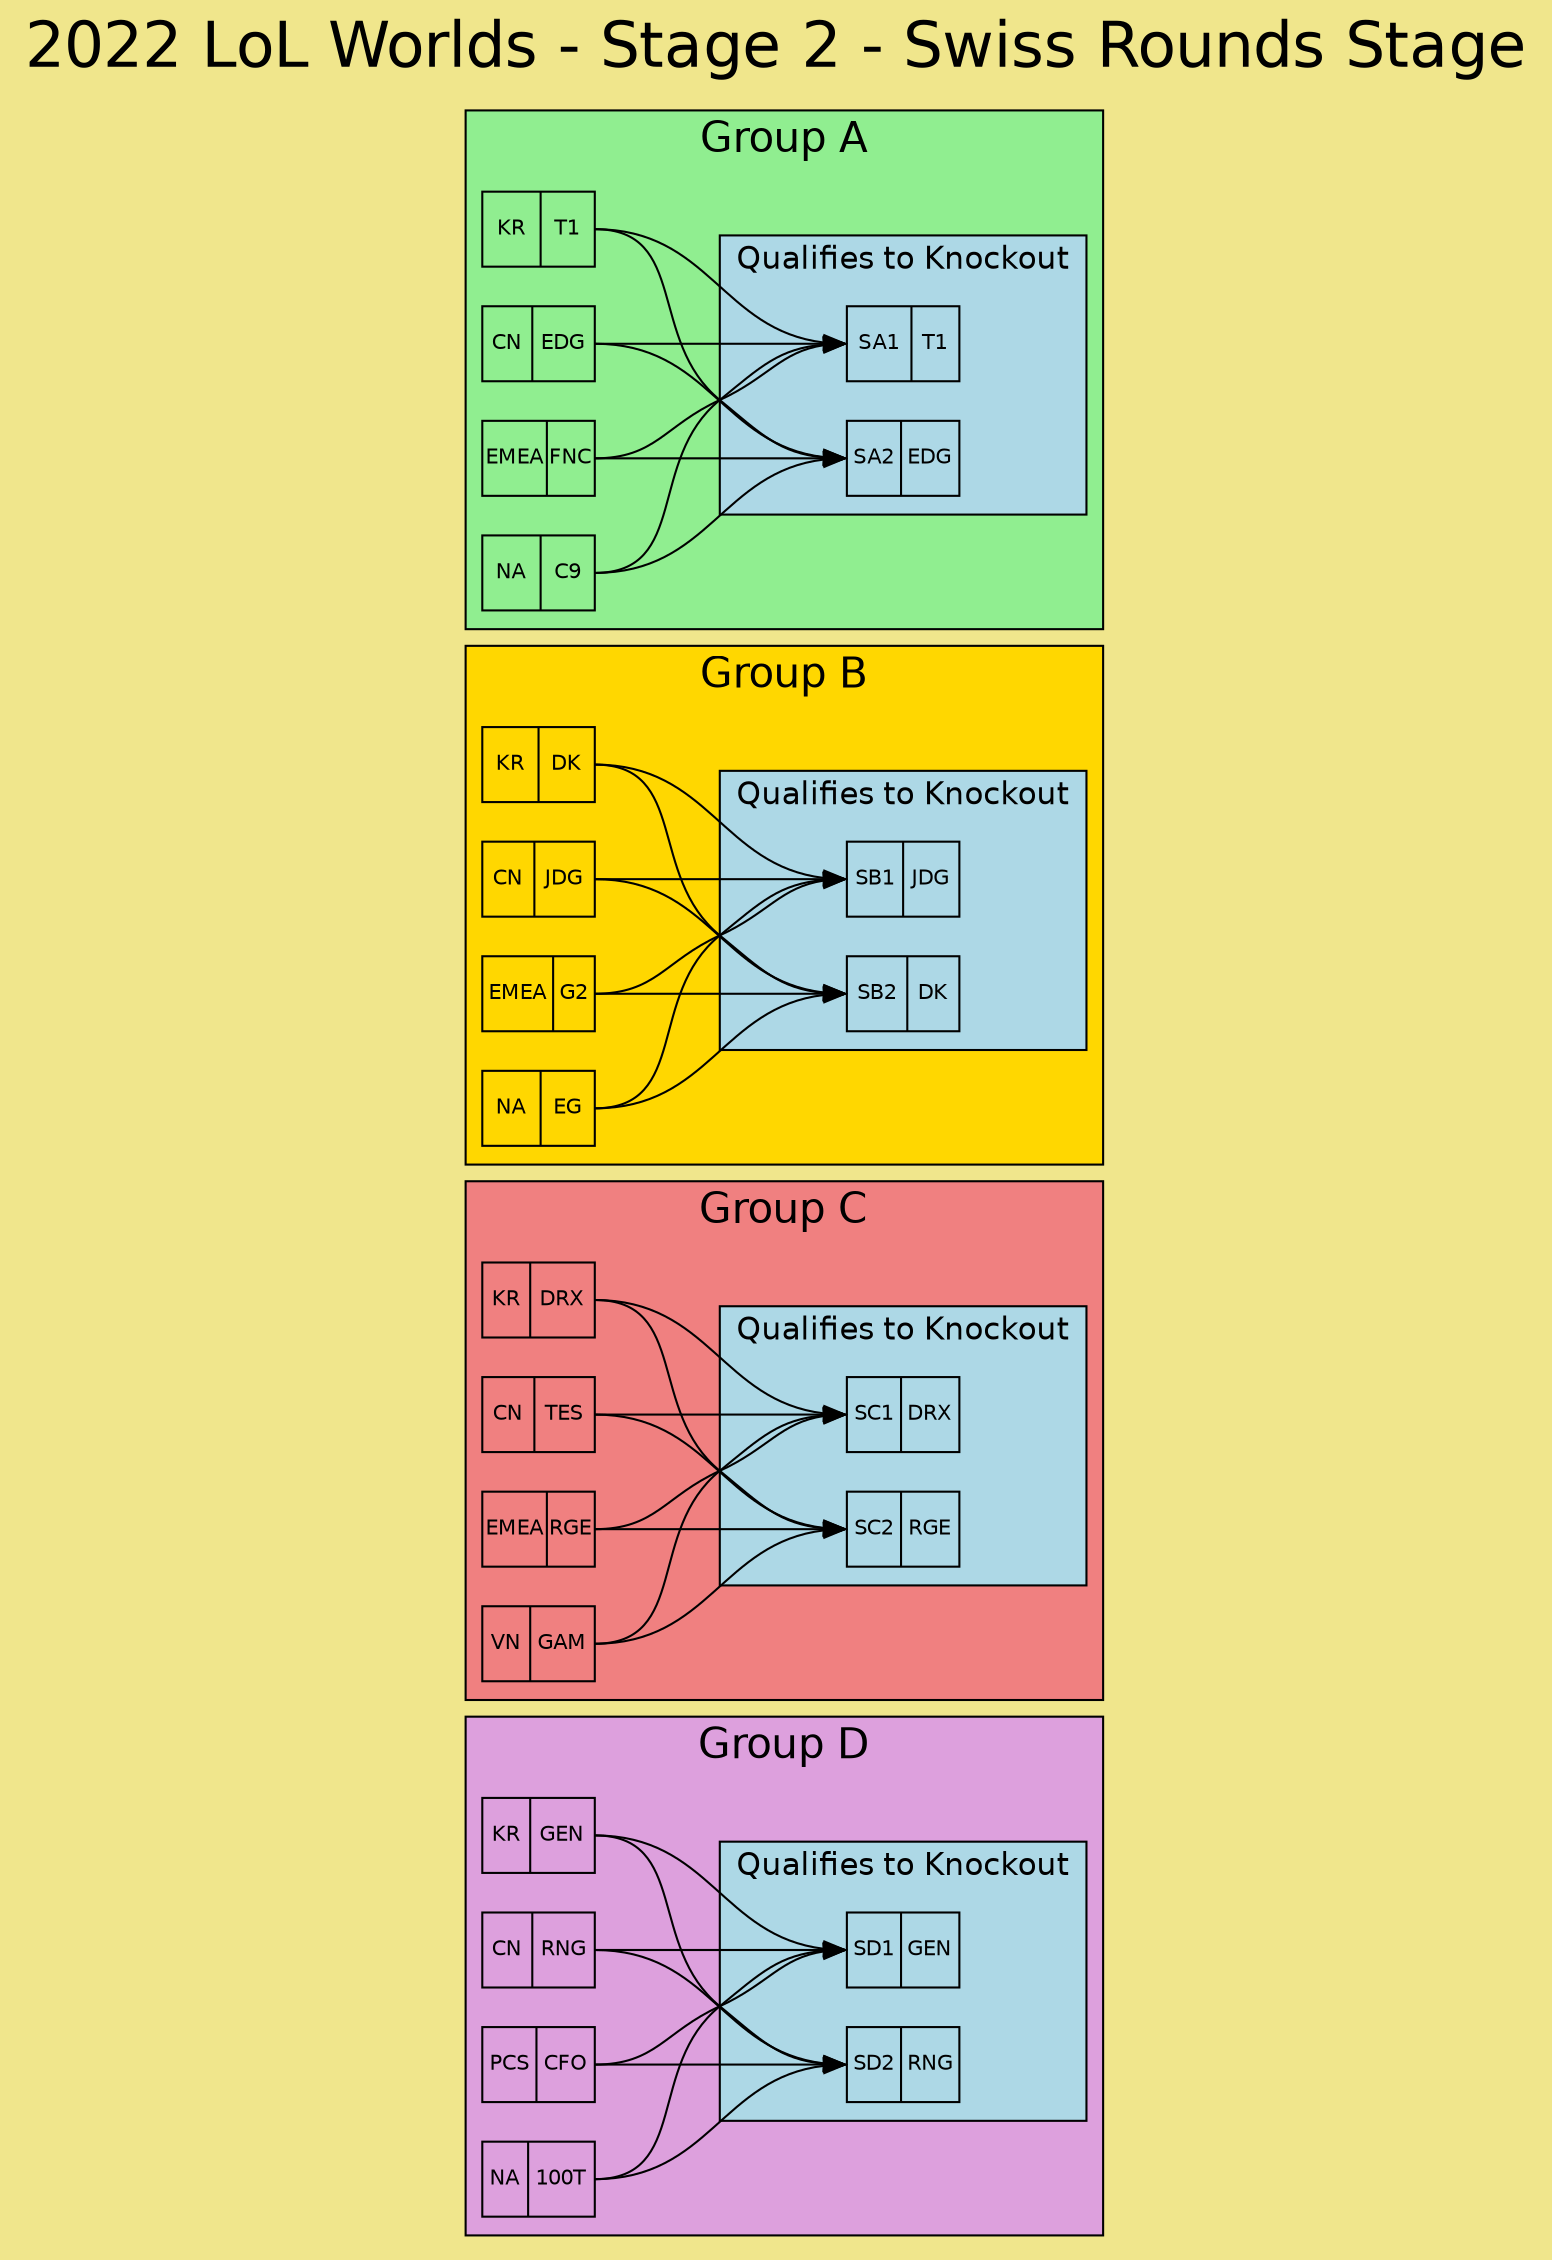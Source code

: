
digraph brackets {



# direction is downwards
rankdir=LR

# setting graph title
    // title
    labelloc="t";
    label="2022 LoL Worlds - Stage 2 - Swiss Rounds Stage";
    fontname = "Helvetica";
    fontsize = 30;

#Full Graph Background Colour
bgcolor = "khaki"

# setting alignment and node,edge attributes    
node [shape=box, fixedsize = True, style=invis, label="",fontname = "Helvetica"]
edge [style=invis]

node [style=solid, fontname = "Helvetica"]
edge [style=solid]

# ===== Group D =====
subgraph cluster_group_D {
    bgcolor="plum"
    label="Group D"
    fontsize = 20
    # ===== Quarter Finals =====
    rD1 [shape = record, label = "{KR|GEN}", fontsize = 10] 
    rD2 [shape = record, label = "{CN|RNG}", fontsize = 10]
    rD3 [shape = record, label = "{PCS|CFO}", fontsize = 10]
    rD4 [shape = record, label = "{NA|100T}", fontsize = 10]
    
    # === Seeds C1 and C2 qualifies to Knockout Stage ===
    subgraph cluster_group_C_qualified {
        label = "Qualifies to Knockout"
        bgcolor = "lightblue"
        fontsize = 15
        # ===== Semi Finals =====
        rDD1 [shape = record, label = "{SD1|GEN}", fontsize = 10]
        rDD2 [shape = record, label = "{SD2|RNG}", fontsize = 10]
    }

# ===== Setting arrows =====
rD1:e->rDD1:w
rD2:e->rDD1:w
rD3:e->rDD1:w
rD4:e->rDD1:w
rD1:e->rDD2:w
rD2:e->rDD2:w
rD3:e->rDD2:w
rD4:e->rDD2:w

}

# ===== Group C =====
subgraph cluster_group_C {
    bgcolor="lightcoral"
    label="Group C"
    fontsize = 20
    # ===== Quarter Finals =====
    rC1 [shape = record, label = "{KR|DRX}", fontsize = 10] 
    rC2 [shape = record, label = "{CN|TES}", fontsize = 10]
    rC3 [shape = record, label = "{EMEA|RGE}", fontsize = 10]
    rC4 [shape = record, label = "{VN|GAM}", fontsize = 10]
    
    # === Seeds C1 and C2 qualifies to Knockout Stage ===
    subgraph cluster_group_C_qualified {
        label = "Qualifies to Knockout"
        bgcolor = "lightblue"
        fontsize = 15
        # ===== Semi Finals =====
        rCC1 [shape = record, label = "{SC1|DRX}", fontsize = 10]
        rCC2 [shape = record, label = "{SC2|RGE}", fontsize = 10]
    }

# ===== Setting arrows =====
rC1:e->rCC1:w
rC2:e->rCC1:w
rC3:e->rCC1:w
rC4:e->rCC1:w
rC1:e->rCC2:w
rC2:e->rCC2:w
rC3:e->rCC2:w
rC4:e->rCC2:w

}

# ===== Group B =====
subgraph cluster_group_B {
    bgcolor="gold"
    label="Group B"
    fontsize = 20
    # ===== Quarter Finals =====
    rB1 [shape = record, label = "{KR|DK}", fontsize = 10] 
    rB2 [shape = record, label = "{CN|JDG}", fontsize = 10]
    rB3 [shape = record, label = "{EMEA|G2}", fontsize = 10]
    rB4 [shape = record, label = "{NA|EG}", fontsize = 10]
    
    # === Seeds B1 and B2 qualifies to Knockout Stage ===
    subgraph cluster_group_B_qualified {
        label = "Qualifies to Knockout"
        bgcolor = "lightblue"
        fontsize = 15
        # ===== Semi Finals =====
        rBB1 [shape = record, label = "{SB1|JDG}", fontsize = 10]
        rBB2 [shape = record, label = "{SB2|DK}", fontsize = 10]
    }

# ===== Setting arrows =====
rB1:e->rBB1:w
rB2:e->rBB1:w
rB3:e->rBB1:w
rB4:e->rBB1:w
rB1:e->rBB2:w
rB2:e->rBB2:w
rB3:e->rBB2:w
rB4:e->rBB2:w

}

# ===== Group A =====
subgraph cluster_group_A {
    bgcolor="lightgreen"
    label="Group A"
    fontsize = 20
    # ===== Quarter Finals =====
    rA1 [shape = record, label = "{KR|T1}", fontsize = 10] 
    rA2 [shape = record, label = "{CN|EDG}", fontsize = 10]
    rA3 [shape = record, label = "{EMEA|FNC}", fontsize = 10]
    rA4 [shape = record, label = "{NA|C9}", fontsize = 10]
    
    # === Seeds A1 and A2 qualifies to Knockout Stage ===
    subgraph cluster_group_A_qualified {
        label = "Qualifies to Knockout"
        fontsize = 15
        bgcolor = "lightblue"
        # ===== Semi Finals =====
        rAA1 [shape = record, label = "{SA1|T1}", fontsize = 10]
        rAA2 [shape = record, label = "{SA2|EDG}", fontsize = 10]
    }

# ===== Setting arrows =====
rA1:e->rAA1:w
rA2:e->rAA1:w
rA3:e->rAA1:w
rA4:e->rAA1:w
rA1:e->rAA2:w
rA2:e->rAA2:w
rA3:e->rAA2:w
rA4:e->rAA2:w

}



}
